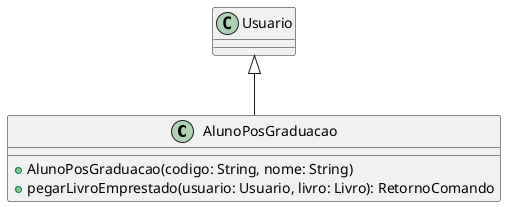 @startuml

class AlunoPosGraduacao extends Usuario {
    + AlunoPosGraduacao(codigo: String, nome: String)
    + pegarLivroEmprestado(usuario: Usuario, livro: Livro): RetornoComando
}


@enduml